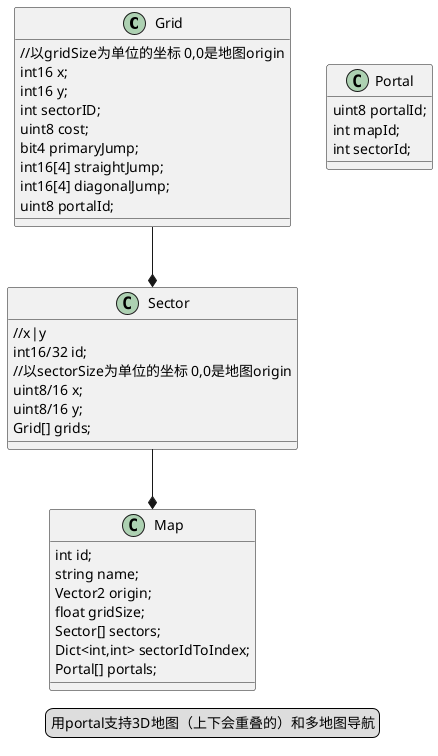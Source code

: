 ﻿@startuml
'https://plantuml.com/class-diagram

class Grid{
    //以gridSize为单位的坐标 0,0是地图origin
    int16 x;
    int16 y;
    int sectorID;
    uint8 cost;
    bit4 primaryJump;
    int16[4] straightJump; 
    int16[4] diagonalJump;
    uint8 portalId;
}

Grid --*Sector

class Sector{
    //x|y
    int16/32 id; 
    //以sectorSize为单位的坐标 0,0是地图origin
    uint8/16 x; 
    uint8/16 y;
    Grid[] grids;
}
Sector --*Map

class Map{
    int id;
    string name;
    Vector2 origin;
    float gridSize;
    Sector[] sectors;
    Dict<int,int> sectorIdToIndex;
    Portal[] portals;
}

class Portal
{
    uint8 portalId;
    int mapId;
    int sectorId;
}

legend 用portal支持3D地图（上下会重叠的）和多地图导航

@enduml